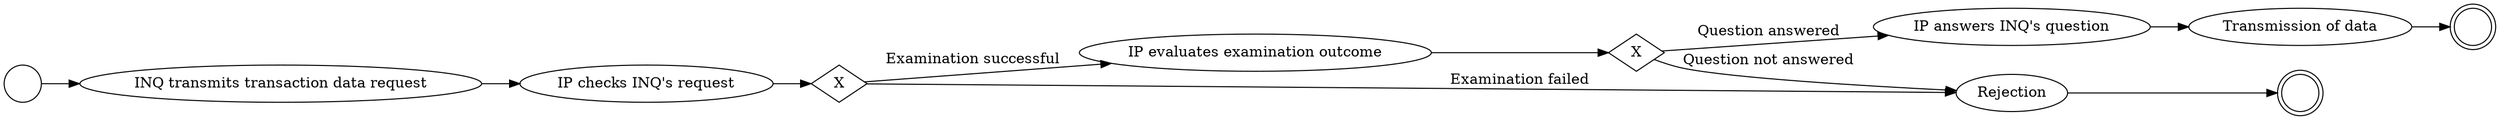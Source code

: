 digraph {
rankdir=LR;
start_1[shape=circle label=""];
task_1[label="INQ transmits transaction data request"];
task_2[label="IP checks INQ's request"];
seg_1[shape=diamond label="X"];
task_3[label="IP evaluates examination outcome"];
seg_2[shape=diamond label="X"];
task_4[label="IP answers INQ's question"];
task_5[label="Transmission of data"];
task_6[label="Rejection"];
end_1[shape=doublecircle label=""];
end_2[shape=doublecircle label=""];

start_1 -> task_1;
task_1 -> task_2;
task_2 -> seg_1;
seg_1 -> task_3[label="Examination successful"];
seg_1 -> task_6[label="Examination failed"];
task_3 -> seg_2;
seg_2 -> task_4[label="Question answered"];
seg_2 -> task_6[label="Question not answered"];
task_4 -> task_5;
task_5 -> end_1;
task_6 -> end_2;
}